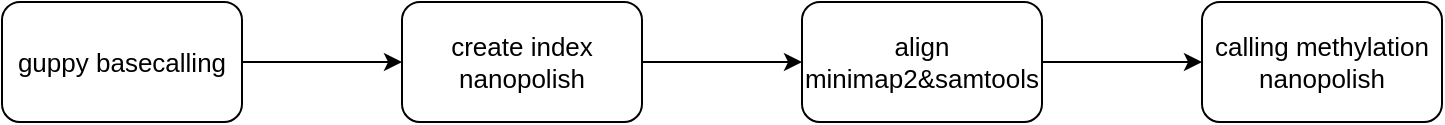 <mxfile version="24.7.5">
  <diagram name="第 1 页" id="QEoQt7C-64s81cL3djA0">
    <mxGraphModel dx="906" dy="631" grid="1" gridSize="10" guides="1" tooltips="1" connect="1" arrows="1" fold="1" page="1" pageScale="1" pageWidth="1169" pageHeight="827" math="0" shadow="0">
      <root>
        <mxCell id="0" />
        <mxCell id="1" parent="0" />
        <mxCell id="YJA1us2TG746jncdpCKl-3" value="" style="edgeStyle=orthogonalEdgeStyle;rounded=0;orthogonalLoop=1;jettySize=auto;html=1;fontSize=13;" edge="1" parent="1" source="YJA1us2TG746jncdpCKl-1" target="YJA1us2TG746jncdpCKl-2">
          <mxGeometry relative="1" as="geometry" />
        </mxCell>
        <mxCell id="YJA1us2TG746jncdpCKl-1" value="guppy basecalling" style="rounded=1;whiteSpace=wrap;html=1;fillColor=none;fontSize=13;" vertex="1" parent="1">
          <mxGeometry x="100" y="220" width="120" height="60" as="geometry" />
        </mxCell>
        <mxCell id="YJA1us2TG746jncdpCKl-5" value="" style="edgeStyle=orthogonalEdgeStyle;rounded=0;orthogonalLoop=1;jettySize=auto;html=1;fontSize=13;" edge="1" parent="1" source="YJA1us2TG746jncdpCKl-2" target="YJA1us2TG746jncdpCKl-4">
          <mxGeometry relative="1" as="geometry" />
        </mxCell>
        <mxCell id="YJA1us2TG746jncdpCKl-2" value="create index&lt;div style=&quot;font-size: 13px;&quot;&gt;nanopolish&lt;/div&gt;" style="rounded=1;whiteSpace=wrap;html=1;fillColor=none;fontSize=13;" vertex="1" parent="1">
          <mxGeometry x="300" y="220" width="120" height="60" as="geometry" />
        </mxCell>
        <mxCell id="YJA1us2TG746jncdpCKl-7" value="" style="edgeStyle=orthogonalEdgeStyle;rounded=0;orthogonalLoop=1;jettySize=auto;html=1;fontSize=13;" edge="1" parent="1" source="YJA1us2TG746jncdpCKl-4" target="YJA1us2TG746jncdpCKl-6">
          <mxGeometry relative="1" as="geometry" />
        </mxCell>
        <mxCell id="YJA1us2TG746jncdpCKl-4" value="align&lt;div style=&quot;font-size: 13px;&quot;&gt;minimap2&amp;amp;samtools&lt;/div&gt;" style="rounded=1;whiteSpace=wrap;html=1;fillColor=none;fontSize=13;" vertex="1" parent="1">
          <mxGeometry x="500" y="220" width="120" height="60" as="geometry" />
        </mxCell>
        <mxCell id="YJA1us2TG746jncdpCKl-6" value="calling methylation&lt;div style=&quot;font-size: 13px;&quot;&gt;nanopolish&lt;/div&gt;" style="rounded=1;whiteSpace=wrap;html=1;fillColor=none;fontSize=13;" vertex="1" parent="1">
          <mxGeometry x="700" y="220" width="120" height="60" as="geometry" />
        </mxCell>
      </root>
    </mxGraphModel>
  </diagram>
</mxfile>
